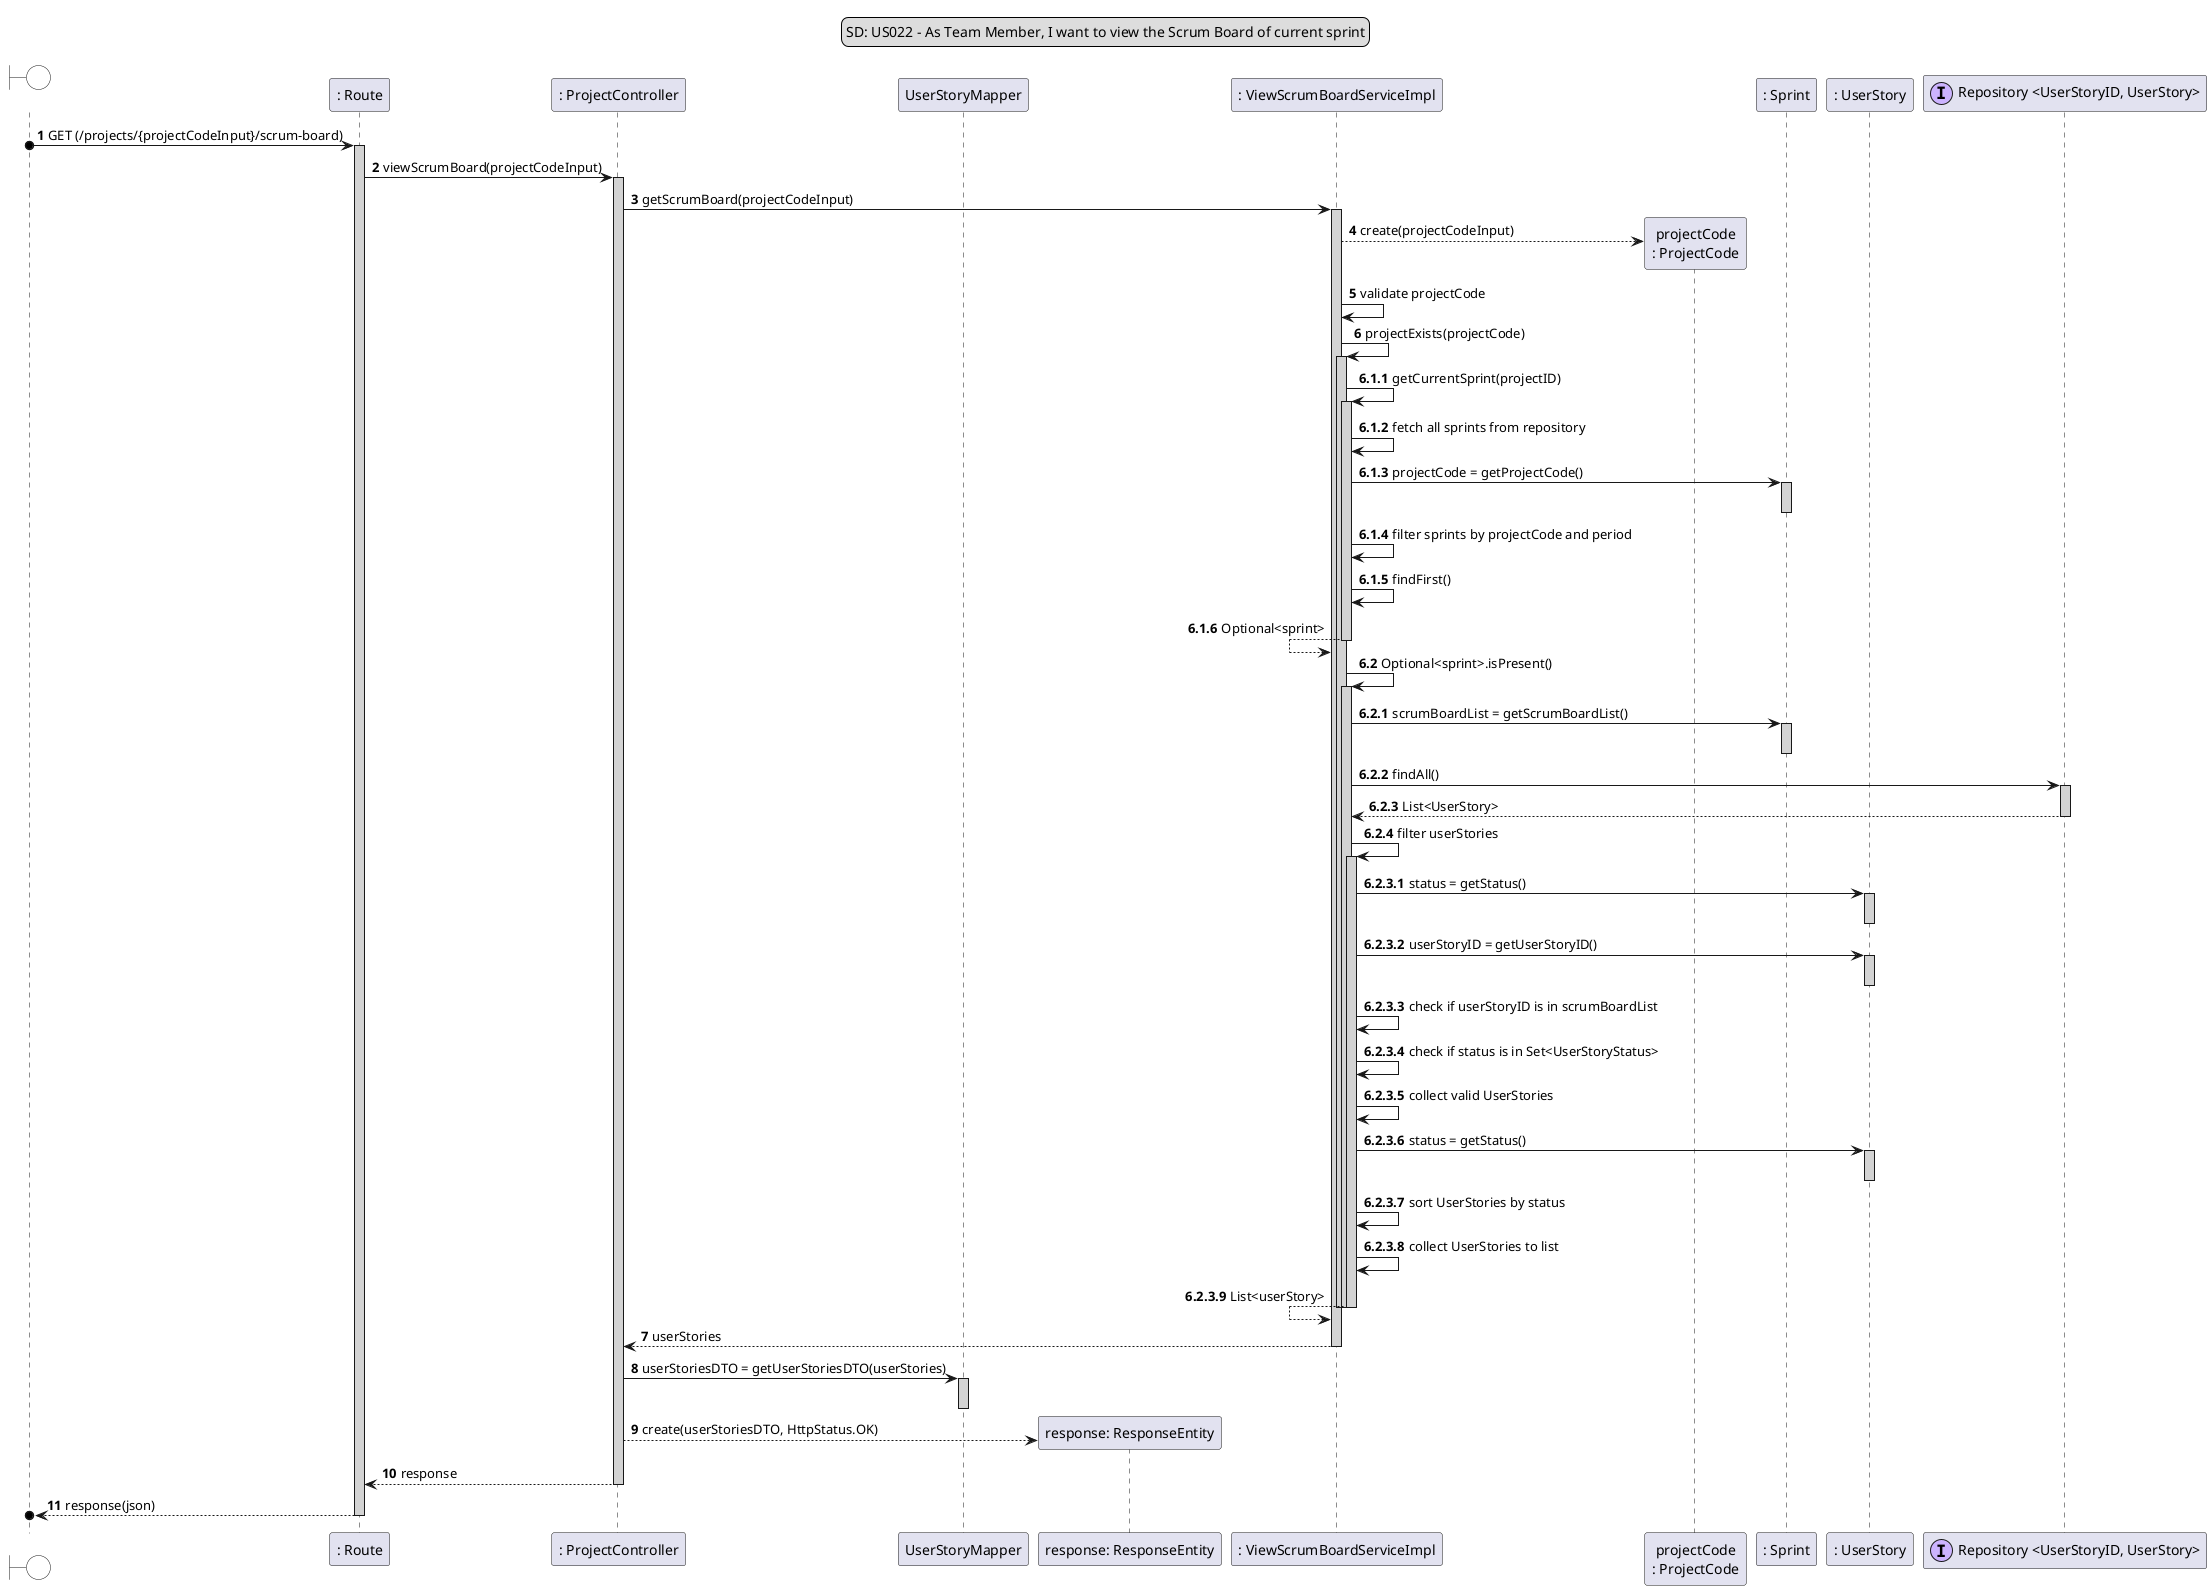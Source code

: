 @startuml

legend top
SD: US022 - As Team Member, I want to view the Scrum Board of current sprint
end legend

skinparam sequence {
    LifeLineBackgroundColor #lightgrey
}

boundary " " #white
participant ": Route" as route
participant ": ProjectController" as controller
participant UserStoryMapper as mapper
participant "response: ResponseEntity" as response
participant ": ViewScrumBoardServiceImpl" as service
participant "projectCode\n: ProjectCode" as projectCode
participant ": Sprint" as sprint
participant ": UserStory" as userStory
participant "Repository <UserStoryID, UserStory>" << (I,#ccb3ff) >>

autonumber 1
" " o-> route : GET (/projects/{projectCodeInput}/scrum-board)
activate route

route -> controller: viewScrumBoard(projectCodeInput)
activate controller

controller -> service : getScrumBoard(projectCodeInput)

activate service
service --> projectCode ** : create(projectCodeInput)
service -> service: validate projectCode
service -> service: projectExists(projectCode)
activate service

autonumber 6.1.1
service -> service: getCurrentSprint(projectID)
activate service
service -> service: fetch all sprints from repository

service -> sprint: projectCode = getProjectCode()
activate sprint
deactivate sprint

service -> service: filter sprints by projectCode and period
service -> service: findFirst()
service <-- service: Optional<sprint>
deactivate service

autonumber 6.2
service -> service: Optional<sprint>.isPresent()
activate service
autonumber 6.2.1
service -> sprint: scrumBoardList = getScrumBoardList()
activate sprint
deactivate sprint

service -> "Repository <UserStoryID, UserStory>": findAll()
activate "Repository <UserStoryID, UserStory>"
"Repository <UserStoryID, UserStory>" --> service : List<UserStory>
deactivate "Repository <UserStoryID, UserStory>"

service -> service: filter userStories

activate service
autonumber 6.2.3.1
service -> userStory: status = getStatus()
activate userStory
deactivate userStory

service -> userStory: userStoryID = getUserStoryID()
activate userStory
deactivate userStory

service -> service: check if userStoryID is in scrumBoardList
service -> service: check if status is in Set<UserStoryStatus>
service -> service: collect valid UserStories
service -> userStory: status = getStatus()
activate userStory
deactivate userStory

service -> service: sort UserStories by status
service -> service: collect UserStories to list
service <-- service: List<userStory>
deactivate service
deactivate service
deactivate service

autonumber 7
service --> controller: userStories
deactivate service

controller -> mapper : userStoriesDTO = getUserStoriesDTO(userStories)
activate mapper
deactivate mapper

controller --> response ** : create(userStoriesDTO, HttpStatus.OK)

controller --> route : response
deactivate controller

route -->o " " : response(json)
deactivate route

@enduml

